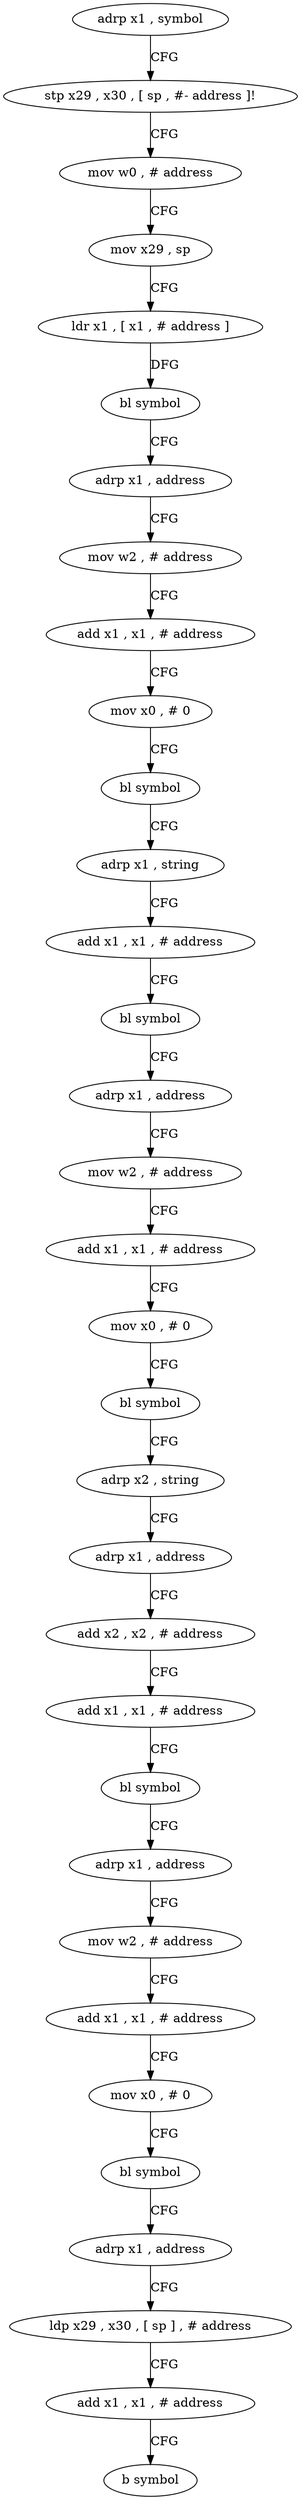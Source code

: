 digraph "func" {
"4427320" [label = "adrp x1 , symbol" ]
"4427324" [label = "stp x29 , x30 , [ sp , #- address ]!" ]
"4427328" [label = "mov w0 , # address" ]
"4427332" [label = "mov x29 , sp" ]
"4427336" [label = "ldr x1 , [ x1 , # address ]" ]
"4427340" [label = "bl symbol" ]
"4427344" [label = "adrp x1 , address" ]
"4427348" [label = "mov w2 , # address" ]
"4427352" [label = "add x1 , x1 , # address" ]
"4427356" [label = "mov x0 , # 0" ]
"4427360" [label = "bl symbol" ]
"4427364" [label = "adrp x1 , string" ]
"4427368" [label = "add x1 , x1 , # address" ]
"4427372" [label = "bl symbol" ]
"4427376" [label = "adrp x1 , address" ]
"4427380" [label = "mov w2 , # address" ]
"4427384" [label = "add x1 , x1 , # address" ]
"4427388" [label = "mov x0 , # 0" ]
"4427392" [label = "bl symbol" ]
"4427396" [label = "adrp x2 , string" ]
"4427400" [label = "adrp x1 , address" ]
"4427404" [label = "add x2 , x2 , # address" ]
"4427408" [label = "add x1 , x1 , # address" ]
"4427412" [label = "bl symbol" ]
"4427416" [label = "adrp x1 , address" ]
"4427420" [label = "mov w2 , # address" ]
"4427424" [label = "add x1 , x1 , # address" ]
"4427428" [label = "mov x0 , # 0" ]
"4427432" [label = "bl symbol" ]
"4427436" [label = "adrp x1 , address" ]
"4427440" [label = "ldp x29 , x30 , [ sp ] , # address" ]
"4427444" [label = "add x1 , x1 , # address" ]
"4427448" [label = "b symbol" ]
"4427320" -> "4427324" [ label = "CFG" ]
"4427324" -> "4427328" [ label = "CFG" ]
"4427328" -> "4427332" [ label = "CFG" ]
"4427332" -> "4427336" [ label = "CFG" ]
"4427336" -> "4427340" [ label = "DFG" ]
"4427340" -> "4427344" [ label = "CFG" ]
"4427344" -> "4427348" [ label = "CFG" ]
"4427348" -> "4427352" [ label = "CFG" ]
"4427352" -> "4427356" [ label = "CFG" ]
"4427356" -> "4427360" [ label = "CFG" ]
"4427360" -> "4427364" [ label = "CFG" ]
"4427364" -> "4427368" [ label = "CFG" ]
"4427368" -> "4427372" [ label = "CFG" ]
"4427372" -> "4427376" [ label = "CFG" ]
"4427376" -> "4427380" [ label = "CFG" ]
"4427380" -> "4427384" [ label = "CFG" ]
"4427384" -> "4427388" [ label = "CFG" ]
"4427388" -> "4427392" [ label = "CFG" ]
"4427392" -> "4427396" [ label = "CFG" ]
"4427396" -> "4427400" [ label = "CFG" ]
"4427400" -> "4427404" [ label = "CFG" ]
"4427404" -> "4427408" [ label = "CFG" ]
"4427408" -> "4427412" [ label = "CFG" ]
"4427412" -> "4427416" [ label = "CFG" ]
"4427416" -> "4427420" [ label = "CFG" ]
"4427420" -> "4427424" [ label = "CFG" ]
"4427424" -> "4427428" [ label = "CFG" ]
"4427428" -> "4427432" [ label = "CFG" ]
"4427432" -> "4427436" [ label = "CFG" ]
"4427436" -> "4427440" [ label = "CFG" ]
"4427440" -> "4427444" [ label = "CFG" ]
"4427444" -> "4427448" [ label = "CFG" ]
}
